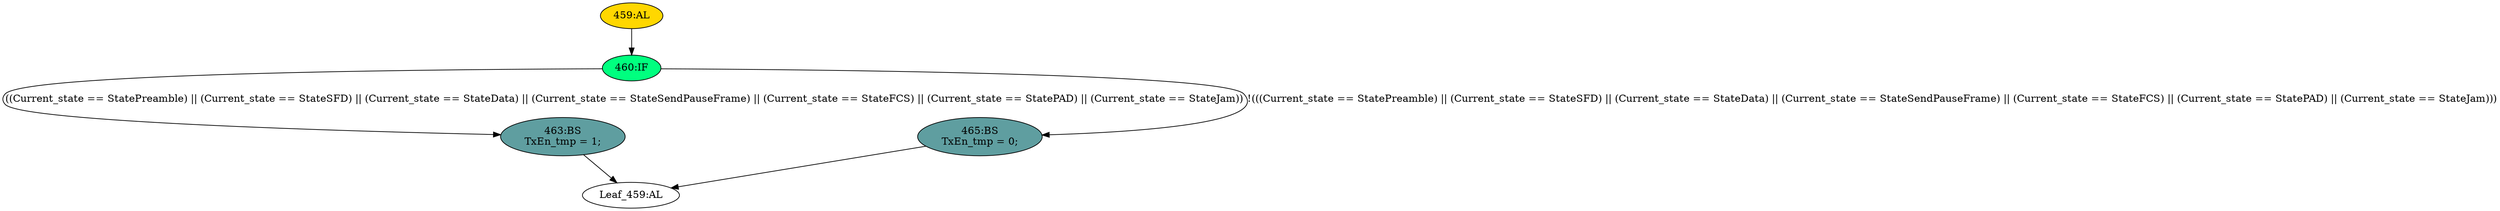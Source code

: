 strict digraph "" {
	node [label="\N"];
	"463:BS"	 [ast="<pyverilog.vparser.ast.BlockingSubstitution object at 0x7f104a572c90>",
		fillcolor=cadetblue,
		label="463:BS
TxEn_tmp = 1;",
		statements="[<pyverilog.vparser.ast.BlockingSubstitution object at 0x7f104a572c90>]",
		style=filled,
		typ=BlockingSubstitution];
	"Leaf_459:AL"	 [def_var="['TxEn_tmp']",
		label="Leaf_459:AL"];
	"463:BS" -> "Leaf_459:AL"	 [cond="[]",
		lineno=None];
	"460:IF"	 [ast="<pyverilog.vparser.ast.IfStatement object at 0x7f104a572dd0>",
		fillcolor=springgreen,
		label="460:IF",
		statements="[]",
		style=filled,
		typ=IfStatement];
	"460:IF" -> "463:BS"	 [cond="['Current_state', 'StatePreamble', 'Current_state', 'StateSFD', 'Current_state', 'StateData', 'Current_state', 'StateSendPauseFrame', '\
Current_state', 'StateFCS', 'Current_state', 'StatePAD', 'Current_state', 'StateJam']",
		label="((Current_state == StatePreamble) || (Current_state == StateSFD) || (Current_state == StateData) || (Current_state == StateSendPauseFrame) || (\
Current_state == StateFCS) || (Current_state == StatePAD) || (Current_state == StateJam))",
		lineno=460];
	"465:BS"	 [ast="<pyverilog.vparser.ast.BlockingSubstitution object at 0x7f104a572e10>",
		fillcolor=cadetblue,
		label="465:BS
TxEn_tmp = 0;",
		statements="[<pyverilog.vparser.ast.BlockingSubstitution object at 0x7f104a572e10>]",
		style=filled,
		typ=BlockingSubstitution];
	"460:IF" -> "465:BS"	 [cond="['Current_state', 'StatePreamble', 'Current_state', 'StateSFD', 'Current_state', 'StateData', 'Current_state', 'StateSendPauseFrame', '\
Current_state', 'StateFCS', 'Current_state', 'StatePAD', 'Current_state', 'StateJam']",
		label="!(((Current_state == StatePreamble) || (Current_state == StateSFD) || (Current_state == StateData) || (Current_state == StateSendPauseFrame) || (\
Current_state == StateFCS) || (Current_state == StatePAD) || (Current_state == StateJam)))",
		lineno=460];
	"465:BS" -> "Leaf_459:AL"	 [cond="[]",
		lineno=None];
	"459:AL"	 [ast="<pyverilog.vparser.ast.Always object at 0x7f104a57e810>",
		clk_sens=False,
		fillcolor=gold,
		label="459:AL",
		sens="['Current_state']",
		statements="[]",
		style=filled,
		typ=Always,
		use_var="['StateSFD', 'StateJam', 'StateFCS', 'Current_state', 'StatePreamble', 'StatePAD', 'StateData', 'StateSendPauseFrame']"];
	"459:AL" -> "460:IF"	 [cond="[]",
		lineno=None];
}
